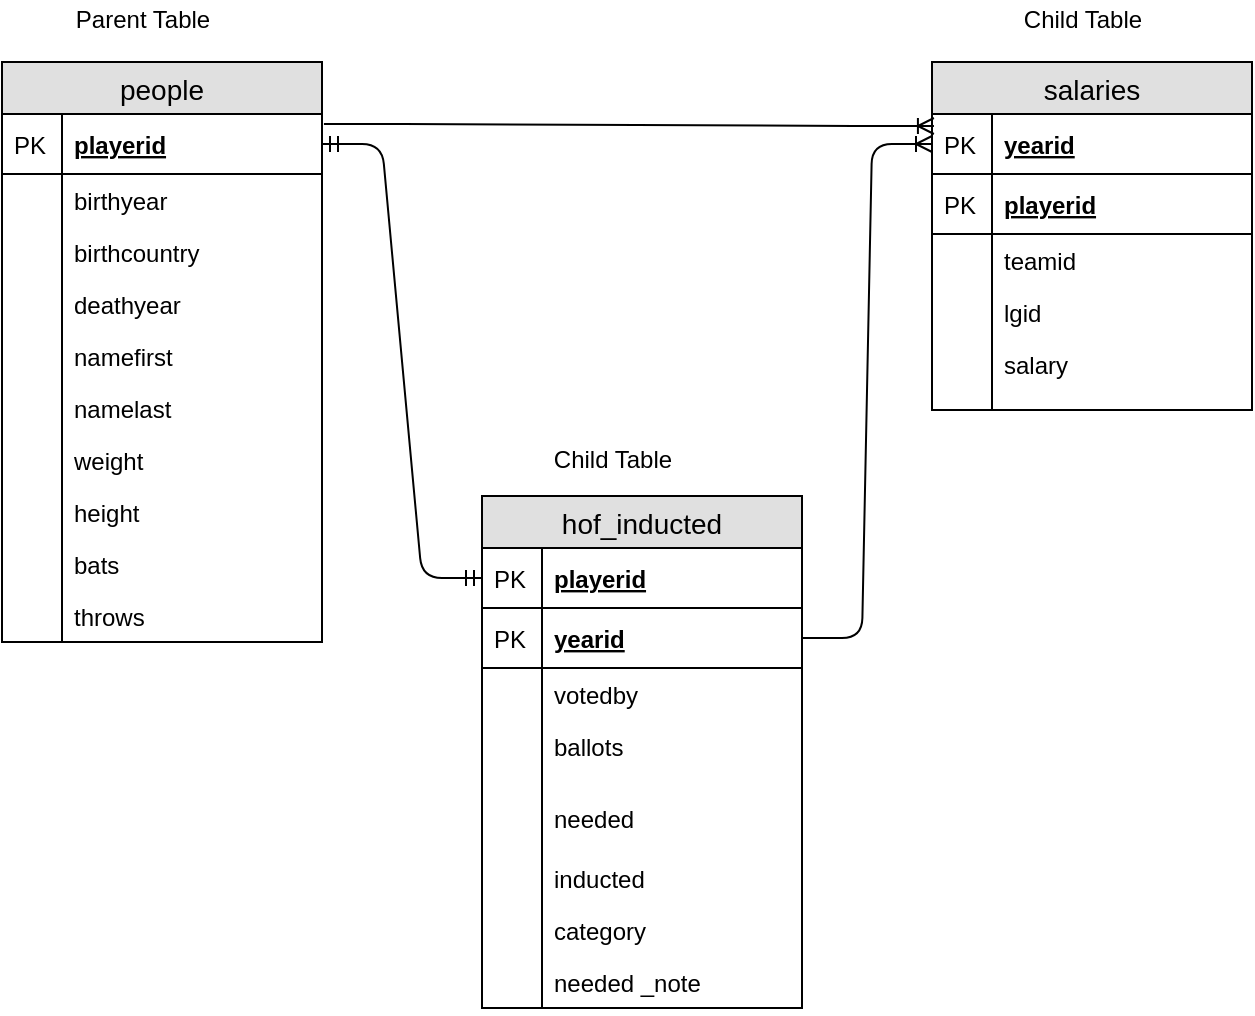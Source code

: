 <mxfile version="11.3.1" type="device" pages="1"><diagram id="WhUj91SeNe3J4V6MPCXZ" name="Page-1"><mxGraphModel dx="1408" dy="731" grid="1" gridSize="10" guides="1" tooltips="1" connect="1" arrows="1" fold="1" page="1" pageScale="1" pageWidth="850" pageHeight="1100" math="0" shadow="0"><root><mxCell id="0"/><mxCell id="1" parent="0"/><mxCell id="8IGMoHv-CtpWwYhQVN7--1" value="people" style="swimlane;fontStyle=0;childLayout=stackLayout;horizontal=1;startSize=26;fillColor=#e0e0e0;horizontalStack=0;resizeParent=1;resizeParentMax=0;resizeLast=0;collapsible=1;marginBottom=0;swimlaneFillColor=#ffffff;align=center;fontSize=14;" parent="1" vertex="1"><mxGeometry x="95" y="161" width="160" height="290" as="geometry"/></mxCell><mxCell id="8IGMoHv-CtpWwYhQVN7--2" value="playerid" style="shape=partialRectangle;top=0;left=0;right=0;bottom=1;align=left;verticalAlign=middle;fillColor=none;spacingLeft=34;spacingRight=4;overflow=hidden;rotatable=0;points=[[0,0.5],[1,0.5]];portConstraint=eastwest;dropTarget=0;fontStyle=5;fontSize=12;" parent="8IGMoHv-CtpWwYhQVN7--1" vertex="1"><mxGeometry y="26" width="160" height="30" as="geometry"/></mxCell><mxCell id="8IGMoHv-CtpWwYhQVN7--3" value="PK" style="shape=partialRectangle;top=0;left=0;bottom=0;fillColor=none;align=left;verticalAlign=middle;spacingLeft=4;spacingRight=4;overflow=hidden;rotatable=0;points=[];portConstraint=eastwest;part=1;fontSize=12;" parent="8IGMoHv-CtpWwYhQVN7--2" vertex="1" connectable="0"><mxGeometry width="30" height="30" as="geometry"/></mxCell><mxCell id="8IGMoHv-CtpWwYhQVN7--4" value="birthyear" style="shape=partialRectangle;top=0;left=0;right=0;bottom=0;align=left;verticalAlign=top;fillColor=none;spacingLeft=34;spacingRight=4;overflow=hidden;rotatable=0;points=[[0,0.5],[1,0.5]];portConstraint=eastwest;dropTarget=0;fontSize=12;" parent="8IGMoHv-CtpWwYhQVN7--1" vertex="1"><mxGeometry y="56" width="160" height="26" as="geometry"/></mxCell><mxCell id="8IGMoHv-CtpWwYhQVN7--5" value="" style="shape=partialRectangle;top=0;left=0;bottom=0;fillColor=none;align=left;verticalAlign=top;spacingLeft=4;spacingRight=4;overflow=hidden;rotatable=0;points=[];portConstraint=eastwest;part=1;fontSize=12;" parent="8IGMoHv-CtpWwYhQVN7--4" vertex="1" connectable="0"><mxGeometry width="30" height="26" as="geometry"/></mxCell><mxCell id="8IGMoHv-CtpWwYhQVN7--6" value="birthcountry" style="shape=partialRectangle;top=0;left=0;right=0;bottom=0;align=left;verticalAlign=top;fillColor=none;spacingLeft=34;spacingRight=4;overflow=hidden;rotatable=0;points=[[0,0.5],[1,0.5]];portConstraint=eastwest;dropTarget=0;fontSize=12;" parent="8IGMoHv-CtpWwYhQVN7--1" vertex="1"><mxGeometry y="82" width="160" height="26" as="geometry"/></mxCell><mxCell id="8IGMoHv-CtpWwYhQVN7--7" value="" style="shape=partialRectangle;top=0;left=0;bottom=0;fillColor=none;align=left;verticalAlign=top;spacingLeft=4;spacingRight=4;overflow=hidden;rotatable=0;points=[];portConstraint=eastwest;part=1;fontSize=12;" parent="8IGMoHv-CtpWwYhQVN7--6" vertex="1" connectable="0"><mxGeometry width="30" height="26" as="geometry"/></mxCell><mxCell id="8IGMoHv-CtpWwYhQVN7--8" value="deathyear" style="shape=partialRectangle;top=0;left=0;right=0;bottom=0;align=left;verticalAlign=top;fillColor=none;spacingLeft=34;spacingRight=4;overflow=hidden;rotatable=0;points=[[0,0.5],[1,0.5]];portConstraint=eastwest;dropTarget=0;fontSize=12;" parent="8IGMoHv-CtpWwYhQVN7--1" vertex="1"><mxGeometry y="108" width="160" height="26" as="geometry"/></mxCell><mxCell id="8IGMoHv-CtpWwYhQVN7--9" value="" style="shape=partialRectangle;top=0;left=0;bottom=0;fillColor=none;align=left;verticalAlign=top;spacingLeft=4;spacingRight=4;overflow=hidden;rotatable=0;points=[];portConstraint=eastwest;part=1;fontSize=12;" parent="8IGMoHv-CtpWwYhQVN7--8" vertex="1" connectable="0"><mxGeometry width="30" height="26" as="geometry"/></mxCell><mxCell id="8IGMoHv-CtpWwYhQVN7--34" value="namefirst" style="shape=partialRectangle;top=0;left=0;right=0;bottom=0;align=left;verticalAlign=top;fillColor=none;spacingLeft=34;spacingRight=4;overflow=hidden;rotatable=0;points=[[0,0.5],[1,0.5]];portConstraint=eastwest;dropTarget=0;fontSize=12;" parent="8IGMoHv-CtpWwYhQVN7--1" vertex="1"><mxGeometry y="134" width="160" height="26" as="geometry"/></mxCell><mxCell id="8IGMoHv-CtpWwYhQVN7--35" value="" style="shape=partialRectangle;top=0;left=0;bottom=0;fillColor=none;align=left;verticalAlign=top;spacingLeft=4;spacingRight=4;overflow=hidden;rotatable=0;points=[];portConstraint=eastwest;part=1;fontSize=12;" parent="8IGMoHv-CtpWwYhQVN7--34" vertex="1" connectable="0"><mxGeometry width="30" height="26" as="geometry"/></mxCell><mxCell id="8IGMoHv-CtpWwYhQVN7--40" value="namelast" style="shape=partialRectangle;top=0;left=0;right=0;bottom=0;align=left;verticalAlign=top;fillColor=none;spacingLeft=34;spacingRight=4;overflow=hidden;rotatable=0;points=[[0,0.5],[1,0.5]];portConstraint=eastwest;dropTarget=0;fontSize=12;" parent="8IGMoHv-CtpWwYhQVN7--1" vertex="1"><mxGeometry y="160" width="160" height="26" as="geometry"/></mxCell><mxCell id="8IGMoHv-CtpWwYhQVN7--41" value="" style="shape=partialRectangle;top=0;left=0;bottom=0;fillColor=none;align=left;verticalAlign=top;spacingLeft=4;spacingRight=4;overflow=hidden;rotatable=0;points=[];portConstraint=eastwest;part=1;fontSize=12;" parent="8IGMoHv-CtpWwYhQVN7--40" vertex="1" connectable="0"><mxGeometry width="30" height="26" as="geometry"/></mxCell><mxCell id="8IGMoHv-CtpWwYhQVN7--42" value="weight" style="shape=partialRectangle;top=0;left=0;right=0;bottom=0;align=left;verticalAlign=top;fillColor=none;spacingLeft=34;spacingRight=4;overflow=hidden;rotatable=0;points=[[0,0.5],[1,0.5]];portConstraint=eastwest;dropTarget=0;fontSize=12;" parent="8IGMoHv-CtpWwYhQVN7--1" vertex="1"><mxGeometry y="186" width="160" height="26" as="geometry"/></mxCell><mxCell id="8IGMoHv-CtpWwYhQVN7--43" value="" style="shape=partialRectangle;top=0;left=0;bottom=0;fillColor=none;align=left;verticalAlign=top;spacingLeft=4;spacingRight=4;overflow=hidden;rotatable=0;points=[];portConstraint=eastwest;part=1;fontSize=12;" parent="8IGMoHv-CtpWwYhQVN7--42" vertex="1" connectable="0"><mxGeometry width="30" height="26" as="geometry"/></mxCell><mxCell id="8IGMoHv-CtpWwYhQVN7--44" value="height" style="shape=partialRectangle;top=0;left=0;right=0;bottom=0;align=left;verticalAlign=top;fillColor=none;spacingLeft=34;spacingRight=4;overflow=hidden;rotatable=0;points=[[0,0.5],[1,0.5]];portConstraint=eastwest;dropTarget=0;fontSize=12;" parent="8IGMoHv-CtpWwYhQVN7--1" vertex="1"><mxGeometry y="212" width="160" height="26" as="geometry"/></mxCell><mxCell id="8IGMoHv-CtpWwYhQVN7--45" value="" style="shape=partialRectangle;top=0;left=0;bottom=0;fillColor=none;align=left;verticalAlign=top;spacingLeft=4;spacingRight=4;overflow=hidden;rotatable=0;points=[];portConstraint=eastwest;part=1;fontSize=12;" parent="8IGMoHv-CtpWwYhQVN7--44" vertex="1" connectable="0"><mxGeometry width="30" height="26" as="geometry"/></mxCell><mxCell id="8IGMoHv-CtpWwYhQVN7--46" value="bats" style="shape=partialRectangle;top=0;left=0;right=0;bottom=0;align=left;verticalAlign=top;fillColor=none;spacingLeft=34;spacingRight=4;overflow=hidden;rotatable=0;points=[[0,0.5],[1,0.5]];portConstraint=eastwest;dropTarget=0;fontSize=12;" parent="8IGMoHv-CtpWwYhQVN7--1" vertex="1"><mxGeometry y="238" width="160" height="26" as="geometry"/></mxCell><mxCell id="8IGMoHv-CtpWwYhQVN7--47" value="" style="shape=partialRectangle;top=0;left=0;bottom=0;fillColor=none;align=left;verticalAlign=top;spacingLeft=4;spacingRight=4;overflow=hidden;rotatable=0;points=[];portConstraint=eastwest;part=1;fontSize=12;" parent="8IGMoHv-CtpWwYhQVN7--46" vertex="1" connectable="0"><mxGeometry width="30" height="26" as="geometry"/></mxCell><mxCell id="8IGMoHv-CtpWwYhQVN7--48" value="throws" style="shape=partialRectangle;top=0;left=0;right=0;bottom=0;align=left;verticalAlign=top;fillColor=none;spacingLeft=34;spacingRight=4;overflow=hidden;rotatable=0;points=[[0,0.5],[1,0.5]];portConstraint=eastwest;dropTarget=0;fontSize=12;" parent="8IGMoHv-CtpWwYhQVN7--1" vertex="1"><mxGeometry y="264" width="160" height="26" as="geometry"/></mxCell><mxCell id="8IGMoHv-CtpWwYhQVN7--49" value="" style="shape=partialRectangle;top=0;left=0;bottom=0;fillColor=none;align=left;verticalAlign=top;spacingLeft=4;spacingRight=4;overflow=hidden;rotatable=0;points=[];portConstraint=eastwest;part=1;fontSize=12;" parent="8IGMoHv-CtpWwYhQVN7--48" vertex="1" connectable="0"><mxGeometry width="30" height="26" as="geometry"/></mxCell><mxCell id="8IGMoHv-CtpWwYhQVN7--12" value="salaries" style="swimlane;fontStyle=0;childLayout=stackLayout;horizontal=1;startSize=26;fillColor=#e0e0e0;horizontalStack=0;resizeParent=1;resizeParentMax=0;resizeLast=0;collapsible=1;marginBottom=0;swimlaneFillColor=#ffffff;align=center;fontSize=14;" parent="1" vertex="1"><mxGeometry x="560" y="161" width="160" height="174" as="geometry"/></mxCell><mxCell id="8IGMoHv-CtpWwYhQVN7--13" value="yearid" style="shape=partialRectangle;top=0;left=0;right=0;bottom=1;align=left;verticalAlign=middle;fillColor=none;spacingLeft=34;spacingRight=4;overflow=hidden;rotatable=0;points=[[0,0.5],[1,0.5]];portConstraint=eastwest;dropTarget=0;fontStyle=5;fontSize=12;" parent="8IGMoHv-CtpWwYhQVN7--12" vertex="1"><mxGeometry y="26" width="160" height="30" as="geometry"/></mxCell><mxCell id="8IGMoHv-CtpWwYhQVN7--14" value="PK" style="shape=partialRectangle;top=0;left=0;bottom=0;fillColor=none;align=left;verticalAlign=middle;spacingLeft=4;spacingRight=4;overflow=hidden;rotatable=0;points=[];portConstraint=eastwest;part=1;fontSize=12;" parent="8IGMoHv-CtpWwYhQVN7--13" vertex="1" connectable="0"><mxGeometry width="30" height="30" as="geometry"/></mxCell><mxCell id="8IGMoHv-CtpWwYhQVN7--38" value="playerid" style="shape=partialRectangle;top=0;left=0;right=0;bottom=1;align=left;verticalAlign=middle;fillColor=none;spacingLeft=34;spacingRight=4;overflow=hidden;rotatable=0;points=[[0,0.5],[1,0.5]];portConstraint=eastwest;dropTarget=0;fontStyle=5;fontSize=12;" parent="8IGMoHv-CtpWwYhQVN7--12" vertex="1"><mxGeometry y="56" width="160" height="30" as="geometry"/></mxCell><mxCell id="8IGMoHv-CtpWwYhQVN7--39" value="PK" style="shape=partialRectangle;top=0;left=0;bottom=0;fillColor=none;align=left;verticalAlign=middle;spacingLeft=4;spacingRight=4;overflow=hidden;rotatable=0;points=[];portConstraint=eastwest;part=1;fontSize=12;" parent="8IGMoHv-CtpWwYhQVN7--38" vertex="1" connectable="0"><mxGeometry width="30" height="30" as="geometry"/></mxCell><mxCell id="8IGMoHv-CtpWwYhQVN7--15" value="teamid" style="shape=partialRectangle;top=0;left=0;right=0;bottom=0;align=left;verticalAlign=top;fillColor=none;spacingLeft=34;spacingRight=4;overflow=hidden;rotatable=0;points=[[0,0.5],[1,0.5]];portConstraint=eastwest;dropTarget=0;fontSize=12;" parent="8IGMoHv-CtpWwYhQVN7--12" vertex="1"><mxGeometry y="86" width="160" height="26" as="geometry"/></mxCell><mxCell id="8IGMoHv-CtpWwYhQVN7--16" value="" style="shape=partialRectangle;top=0;left=0;bottom=0;fillColor=none;align=left;verticalAlign=top;spacingLeft=4;spacingRight=4;overflow=hidden;rotatable=0;points=[];portConstraint=eastwest;part=1;fontSize=12;" parent="8IGMoHv-CtpWwYhQVN7--15" vertex="1" connectable="0"><mxGeometry width="30" height="26" as="geometry"/></mxCell><mxCell id="8IGMoHv-CtpWwYhQVN7--17" value="lgid" style="shape=partialRectangle;top=0;left=0;right=0;bottom=0;align=left;verticalAlign=top;fillColor=none;spacingLeft=34;spacingRight=4;overflow=hidden;rotatable=0;points=[[0,0.5],[1,0.5]];portConstraint=eastwest;dropTarget=0;fontSize=12;" parent="8IGMoHv-CtpWwYhQVN7--12" vertex="1"><mxGeometry y="112" width="160" height="26" as="geometry"/></mxCell><mxCell id="8IGMoHv-CtpWwYhQVN7--18" value="" style="shape=partialRectangle;top=0;left=0;bottom=0;fillColor=none;align=left;verticalAlign=top;spacingLeft=4;spacingRight=4;overflow=hidden;rotatable=0;points=[];portConstraint=eastwest;part=1;fontSize=12;" parent="8IGMoHv-CtpWwYhQVN7--17" vertex="1" connectable="0"><mxGeometry width="30" height="26" as="geometry"/></mxCell><mxCell id="8IGMoHv-CtpWwYhQVN7--19" value="salary" style="shape=partialRectangle;top=0;left=0;right=0;bottom=0;align=left;verticalAlign=top;fillColor=none;spacingLeft=34;spacingRight=4;overflow=hidden;rotatable=0;points=[[0,0.5],[1,0.5]];portConstraint=eastwest;dropTarget=0;fontSize=12;" parent="8IGMoHv-CtpWwYhQVN7--12" vertex="1"><mxGeometry y="138" width="160" height="26" as="geometry"/></mxCell><mxCell id="8IGMoHv-CtpWwYhQVN7--20" value="" style="shape=partialRectangle;top=0;left=0;bottom=0;fillColor=none;align=left;verticalAlign=top;spacingLeft=4;spacingRight=4;overflow=hidden;rotatable=0;points=[];portConstraint=eastwest;part=1;fontSize=12;" parent="8IGMoHv-CtpWwYhQVN7--19" vertex="1" connectable="0"><mxGeometry width="30" height="26" as="geometry"/></mxCell><mxCell id="8IGMoHv-CtpWwYhQVN7--21" value="" style="shape=partialRectangle;top=0;left=0;right=0;bottom=0;align=left;verticalAlign=top;fillColor=none;spacingLeft=34;spacingRight=4;overflow=hidden;rotatable=0;points=[[0,0.5],[1,0.5]];portConstraint=eastwest;dropTarget=0;fontSize=12;" parent="8IGMoHv-CtpWwYhQVN7--12" vertex="1"><mxGeometry y="164" width="160" height="10" as="geometry"/></mxCell><mxCell id="8IGMoHv-CtpWwYhQVN7--22" value="" style="shape=partialRectangle;top=0;left=0;bottom=0;fillColor=none;align=left;verticalAlign=top;spacingLeft=4;spacingRight=4;overflow=hidden;rotatable=0;points=[];portConstraint=eastwest;part=1;fontSize=12;" parent="8IGMoHv-CtpWwYhQVN7--21" vertex="1" connectable="0"><mxGeometry width="30" height="10" as="geometry"/></mxCell><mxCell id="8IGMoHv-CtpWwYhQVN7--23" value="hof_inducted" style="swimlane;fontStyle=0;childLayout=stackLayout;horizontal=1;startSize=26;fillColor=#e0e0e0;horizontalStack=0;resizeParent=1;resizeParentMax=0;resizeLast=0;collapsible=1;marginBottom=0;swimlaneFillColor=#ffffff;align=center;fontSize=14;" parent="1" vertex="1"><mxGeometry x="335" y="378" width="160" height="256" as="geometry"/></mxCell><mxCell id="8IGMoHv-CtpWwYhQVN7--24" value="playerid" style="shape=partialRectangle;top=0;left=0;right=0;bottom=1;align=left;verticalAlign=middle;fillColor=none;spacingLeft=34;spacingRight=4;overflow=hidden;rotatable=0;points=[[0,0.5],[1,0.5]];portConstraint=eastwest;dropTarget=0;fontStyle=5;fontSize=12;" parent="8IGMoHv-CtpWwYhQVN7--23" vertex="1"><mxGeometry y="26" width="160" height="30" as="geometry"/></mxCell><mxCell id="8IGMoHv-CtpWwYhQVN7--25" value="PK" style="shape=partialRectangle;top=0;left=0;bottom=0;fillColor=none;align=left;verticalAlign=middle;spacingLeft=4;spacingRight=4;overflow=hidden;rotatable=0;points=[];portConstraint=eastwest;part=1;fontSize=12;" parent="8IGMoHv-CtpWwYhQVN7--24" vertex="1" connectable="0"><mxGeometry width="30" height="30" as="geometry"/></mxCell><mxCell id="8IGMoHv-CtpWwYhQVN7--58" value="yearid" style="shape=partialRectangle;top=0;left=0;right=0;bottom=1;align=left;verticalAlign=middle;fillColor=none;spacingLeft=34;spacingRight=4;overflow=hidden;rotatable=0;points=[[0,0.5],[1,0.5]];portConstraint=eastwest;dropTarget=0;fontStyle=5;fontSize=12;" parent="8IGMoHv-CtpWwYhQVN7--23" vertex="1"><mxGeometry y="56" width="160" height="30" as="geometry"/></mxCell><mxCell id="8IGMoHv-CtpWwYhQVN7--59" value="PK" style="shape=partialRectangle;top=0;left=0;bottom=0;fillColor=none;align=left;verticalAlign=middle;spacingLeft=4;spacingRight=4;overflow=hidden;rotatable=0;points=[];portConstraint=eastwest;part=1;fontSize=12;" parent="8IGMoHv-CtpWwYhQVN7--58" vertex="1" connectable="0"><mxGeometry width="30" height="30" as="geometry"/></mxCell><mxCell id="8IGMoHv-CtpWwYhQVN7--28" value="votedby" style="shape=partialRectangle;top=0;left=0;right=0;bottom=0;align=left;verticalAlign=top;fillColor=none;spacingLeft=34;spacingRight=4;overflow=hidden;rotatable=0;points=[[0,0.5],[1,0.5]];portConstraint=eastwest;dropTarget=0;fontSize=12;" parent="8IGMoHv-CtpWwYhQVN7--23" vertex="1"><mxGeometry y="86" width="160" height="26" as="geometry"/></mxCell><mxCell id="8IGMoHv-CtpWwYhQVN7--29" value="" style="shape=partialRectangle;top=0;left=0;bottom=0;fillColor=none;align=left;verticalAlign=top;spacingLeft=4;spacingRight=4;overflow=hidden;rotatable=0;points=[];portConstraint=eastwest;part=1;fontSize=12;" parent="8IGMoHv-CtpWwYhQVN7--28" vertex="1" connectable="0"><mxGeometry width="30" height="26" as="geometry"/></mxCell><mxCell id="8IGMoHv-CtpWwYhQVN7--30" value="ballots" style="shape=partialRectangle;top=0;left=0;right=0;bottom=0;align=left;verticalAlign=top;fillColor=none;spacingLeft=34;spacingRight=4;overflow=hidden;rotatable=0;points=[[0,0.5],[1,0.5]];portConstraint=eastwest;dropTarget=0;fontSize=12;" parent="8IGMoHv-CtpWwYhQVN7--23" vertex="1"><mxGeometry y="112" width="160" height="26" as="geometry"/></mxCell><mxCell id="8IGMoHv-CtpWwYhQVN7--31" value="" style="shape=partialRectangle;top=0;left=0;bottom=0;fillColor=none;align=left;verticalAlign=top;spacingLeft=4;spacingRight=4;overflow=hidden;rotatable=0;points=[];portConstraint=eastwest;part=1;fontSize=12;" parent="8IGMoHv-CtpWwYhQVN7--30" vertex="1" connectable="0"><mxGeometry width="30" height="26" as="geometry"/></mxCell><mxCell id="8IGMoHv-CtpWwYhQVN7--32" value="" style="shape=partialRectangle;top=0;left=0;right=0;bottom=0;align=left;verticalAlign=top;fillColor=none;spacingLeft=34;spacingRight=4;overflow=hidden;rotatable=0;points=[[0,0.5],[1,0.5]];portConstraint=eastwest;dropTarget=0;fontSize=12;" parent="8IGMoHv-CtpWwYhQVN7--23" vertex="1"><mxGeometry y="138" width="160" height="10" as="geometry"/></mxCell><mxCell id="8IGMoHv-CtpWwYhQVN7--33" value="" style="shape=partialRectangle;top=0;left=0;bottom=0;fillColor=none;align=left;verticalAlign=top;spacingLeft=4;spacingRight=4;overflow=hidden;rotatable=0;points=[];portConstraint=eastwest;part=1;fontSize=12;" parent="8IGMoHv-CtpWwYhQVN7--32" vertex="1" connectable="0"><mxGeometry width="30" height="10" as="geometry"/></mxCell><mxCell id="8IGMoHv-CtpWwYhQVN7--50" value="needed" style="shape=partialRectangle;top=0;left=0;right=0;bottom=0;align=left;verticalAlign=top;fillColor=none;spacingLeft=34;spacingRight=4;overflow=hidden;rotatable=0;points=[[0,0.5],[1,0.5]];portConstraint=eastwest;dropTarget=0;fontSize=12;" parent="8IGMoHv-CtpWwYhQVN7--23" vertex="1"><mxGeometry y="148" width="160" height="30" as="geometry"/></mxCell><mxCell id="8IGMoHv-CtpWwYhQVN7--51" value="" style="shape=partialRectangle;top=0;left=0;bottom=0;fillColor=none;align=left;verticalAlign=top;spacingLeft=4;spacingRight=4;overflow=hidden;rotatable=0;points=[];portConstraint=eastwest;part=1;fontSize=12;" parent="8IGMoHv-CtpWwYhQVN7--50" vertex="1" connectable="0"><mxGeometry width="30" height="30.0" as="geometry"/></mxCell><mxCell id="8IGMoHv-CtpWwYhQVN7--52" value="inducted" style="shape=partialRectangle;top=0;left=0;right=0;bottom=0;align=left;verticalAlign=top;fillColor=none;spacingLeft=34;spacingRight=4;overflow=hidden;rotatable=0;points=[[0,0.5],[1,0.5]];portConstraint=eastwest;dropTarget=0;fontSize=12;" parent="8IGMoHv-CtpWwYhQVN7--23" vertex="1"><mxGeometry y="178" width="160" height="26" as="geometry"/></mxCell><mxCell id="8IGMoHv-CtpWwYhQVN7--53" value="" style="shape=partialRectangle;top=0;left=0;bottom=0;fillColor=none;align=left;verticalAlign=top;spacingLeft=4;spacingRight=4;overflow=hidden;rotatable=0;points=[];portConstraint=eastwest;part=1;fontSize=12;" parent="8IGMoHv-CtpWwYhQVN7--52" vertex="1" connectable="0"><mxGeometry width="30" height="26" as="geometry"/></mxCell><mxCell id="8IGMoHv-CtpWwYhQVN7--54" value="category" style="shape=partialRectangle;top=0;left=0;right=0;bottom=0;align=left;verticalAlign=top;fillColor=none;spacingLeft=34;spacingRight=4;overflow=hidden;rotatable=0;points=[[0,0.5],[1,0.5]];portConstraint=eastwest;dropTarget=0;fontSize=12;" parent="8IGMoHv-CtpWwYhQVN7--23" vertex="1"><mxGeometry y="204" width="160" height="26" as="geometry"/></mxCell><mxCell id="8IGMoHv-CtpWwYhQVN7--55" value="" style="shape=partialRectangle;top=0;left=0;bottom=0;fillColor=none;align=left;verticalAlign=top;spacingLeft=4;spacingRight=4;overflow=hidden;rotatable=0;points=[];portConstraint=eastwest;part=1;fontSize=12;" parent="8IGMoHv-CtpWwYhQVN7--54" vertex="1" connectable="0"><mxGeometry width="30" height="26" as="geometry"/></mxCell><mxCell id="8IGMoHv-CtpWwYhQVN7--56" value="needed _note" style="shape=partialRectangle;top=0;left=0;right=0;bottom=0;align=left;verticalAlign=top;fillColor=none;spacingLeft=34;spacingRight=4;overflow=hidden;rotatable=0;points=[[0,0.5],[1,0.5]];portConstraint=eastwest;dropTarget=0;fontSize=12;" parent="8IGMoHv-CtpWwYhQVN7--23" vertex="1"><mxGeometry y="230" width="160" height="26" as="geometry"/></mxCell><mxCell id="8IGMoHv-CtpWwYhQVN7--57" value="" style="shape=partialRectangle;top=0;left=0;bottom=0;fillColor=none;align=left;verticalAlign=top;spacingLeft=4;spacingRight=4;overflow=hidden;rotatable=0;points=[];portConstraint=eastwest;part=1;fontSize=12;" parent="8IGMoHv-CtpWwYhQVN7--56" vertex="1" connectable="0"><mxGeometry width="30" height="26" as="geometry"/></mxCell><mxCell id="8IGMoHv-CtpWwYhQVN7--60" value="" style="edgeStyle=entityRelationEdgeStyle;fontSize=12;html=1;endArrow=ERmandOne;startArrow=ERmandOne;exitX=1;exitY=0.5;exitDx=0;exitDy=0;entryX=0;entryY=0.5;entryDx=0;entryDy=0;" parent="1" source="8IGMoHv-CtpWwYhQVN7--2" target="8IGMoHv-CtpWwYhQVN7--24" edge="1"><mxGeometry width="100" height="100" relative="1" as="geometry"><mxPoint x="300" y="730" as="sourcePoint"/><mxPoint x="400" y="630" as="targetPoint"/></mxGeometry></mxCell><mxCell id="8IGMoHv-CtpWwYhQVN7--62" value="" style="edgeStyle=entityRelationEdgeStyle;fontSize=12;html=1;endArrow=ERoneToMany;entryX=0.006;entryY=0.2;entryDx=0;entryDy=0;exitX=1.006;exitY=0.167;exitDx=0;exitDy=0;exitPerimeter=0;entryPerimeter=0;" parent="1" source="8IGMoHv-CtpWwYhQVN7--2" target="8IGMoHv-CtpWwYhQVN7--13" edge="1"><mxGeometry width="100" height="100" relative="1" as="geometry"><mxPoint x="240" y="389" as="sourcePoint"/><mxPoint x="240" y="161" as="targetPoint"/></mxGeometry></mxCell><mxCell id="8IGMoHv-CtpWwYhQVN7--66" value="" style="edgeStyle=entityRelationEdgeStyle;fontSize=12;html=1;endArrow=ERoneToMany;exitX=1;exitY=0.5;exitDx=0;exitDy=0;entryX=0;entryY=0.5;entryDx=0;entryDy=0;" parent="1" source="8IGMoHv-CtpWwYhQVN7--58" target="8IGMoHv-CtpWwYhQVN7--13" edge="1"><mxGeometry width="100" height="100" relative="1" as="geometry"><mxPoint x="780" y="400" as="sourcePoint"/><mxPoint x="525" y="230" as="targetPoint"/></mxGeometry></mxCell><mxCell id="5N0XfPDmb0Eas-2U2ytX-2" value="Parent Table" style="text;html=1;resizable=0;autosize=1;align=center;verticalAlign=middle;points=[];fillColor=none;strokeColor=none;rounded=0;" vertex="1" parent="1"><mxGeometry x="125" y="130" width="80" height="20" as="geometry"/></mxCell><mxCell id="5N0XfPDmb0Eas-2U2ytX-3" value="Child Table" style="text;html=1;resizable=0;autosize=1;align=center;verticalAlign=middle;points=[];fillColor=none;strokeColor=none;rounded=0;" vertex="1" parent="1"><mxGeometry x="365" y="350" width="70" height="20" as="geometry"/></mxCell><mxCell id="5N0XfPDmb0Eas-2U2ytX-4" value="Child Table" style="text;html=1;resizable=0;autosize=1;align=center;verticalAlign=middle;points=[];fillColor=none;strokeColor=none;rounded=0;" vertex="1" parent="1"><mxGeometry x="600" y="130" width="70" height="20" as="geometry"/></mxCell></root></mxGraphModel></diagram></mxfile>